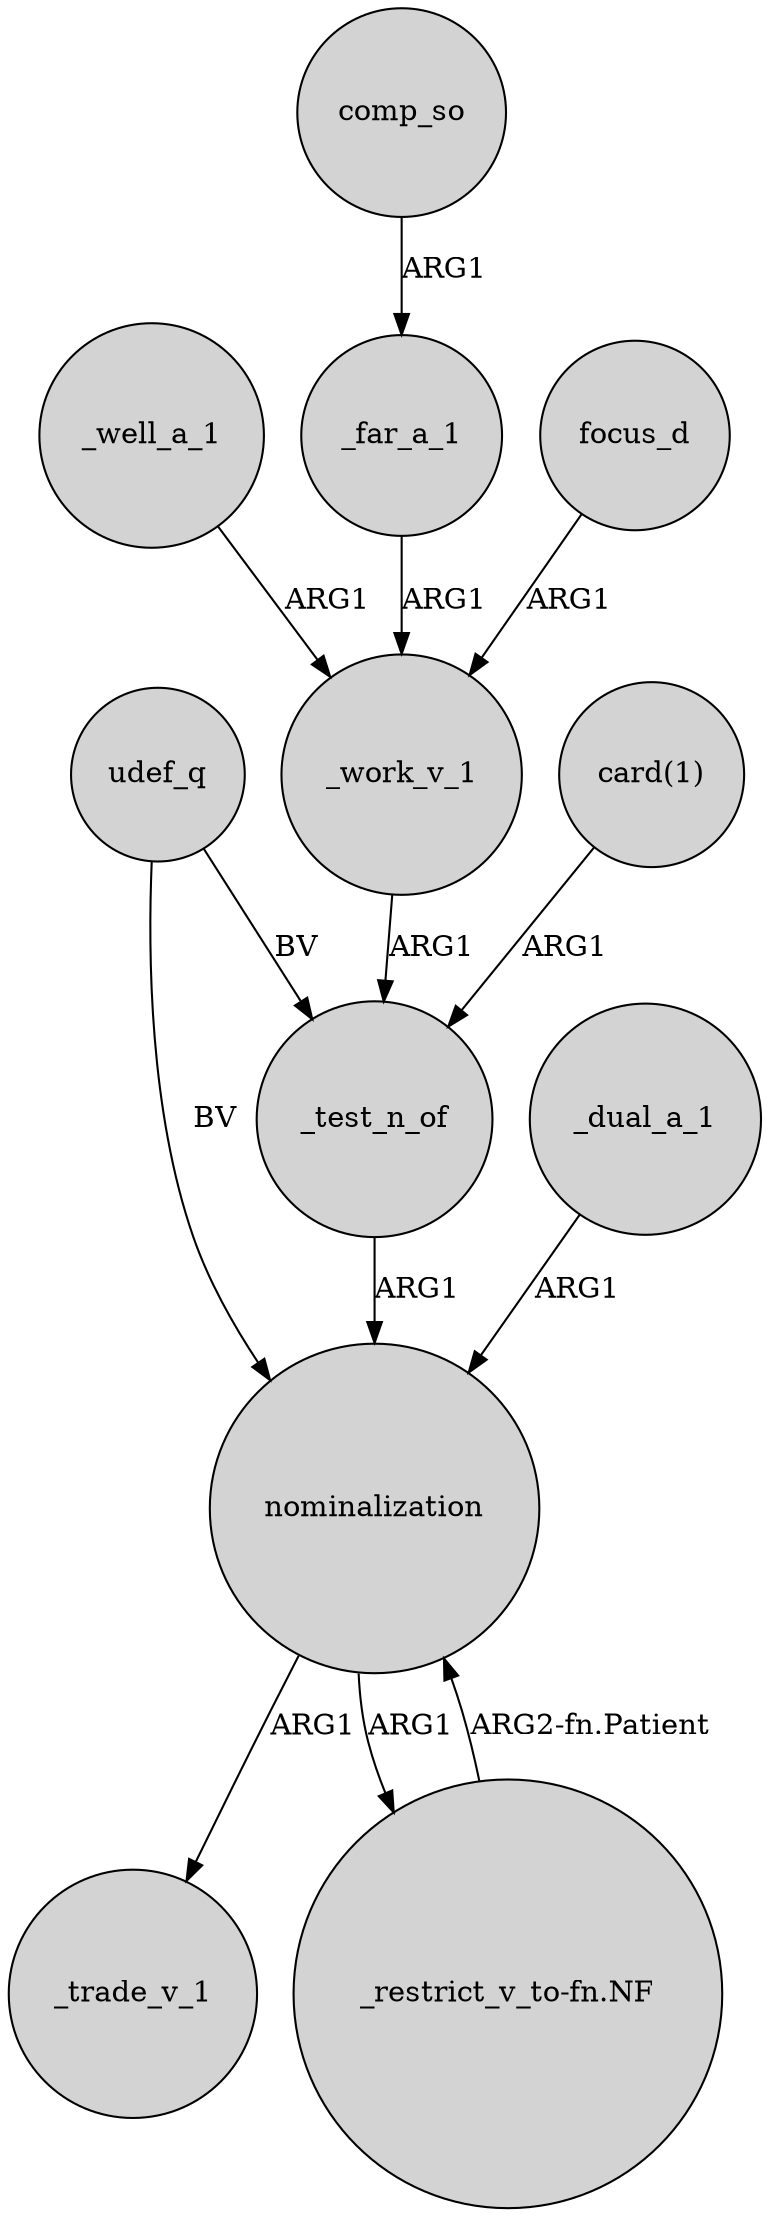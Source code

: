 digraph {
	node [shape=circle style=filled]
	udef_q -> _test_n_of [label=BV]
	_well_a_1 -> _work_v_1 [label=ARG1]
	_dual_a_1 -> nominalization [label=ARG1]
	_test_n_of -> nominalization [label=ARG1]
	_far_a_1 -> _work_v_1 [label=ARG1]
	nominalization -> _trade_v_1 [label=ARG1]
	"_restrict_v_to-fn.NF" -> nominalization [label="ARG2-fn.Patient"]
	_work_v_1 -> _test_n_of [label=ARG1]
	nominalization -> "_restrict_v_to-fn.NF" [label=ARG1]
	udef_q -> nominalization [label=BV]
	comp_so -> _far_a_1 [label=ARG1]
	focus_d -> _work_v_1 [label=ARG1]
	"card(1)" -> _test_n_of [label=ARG1]
}
